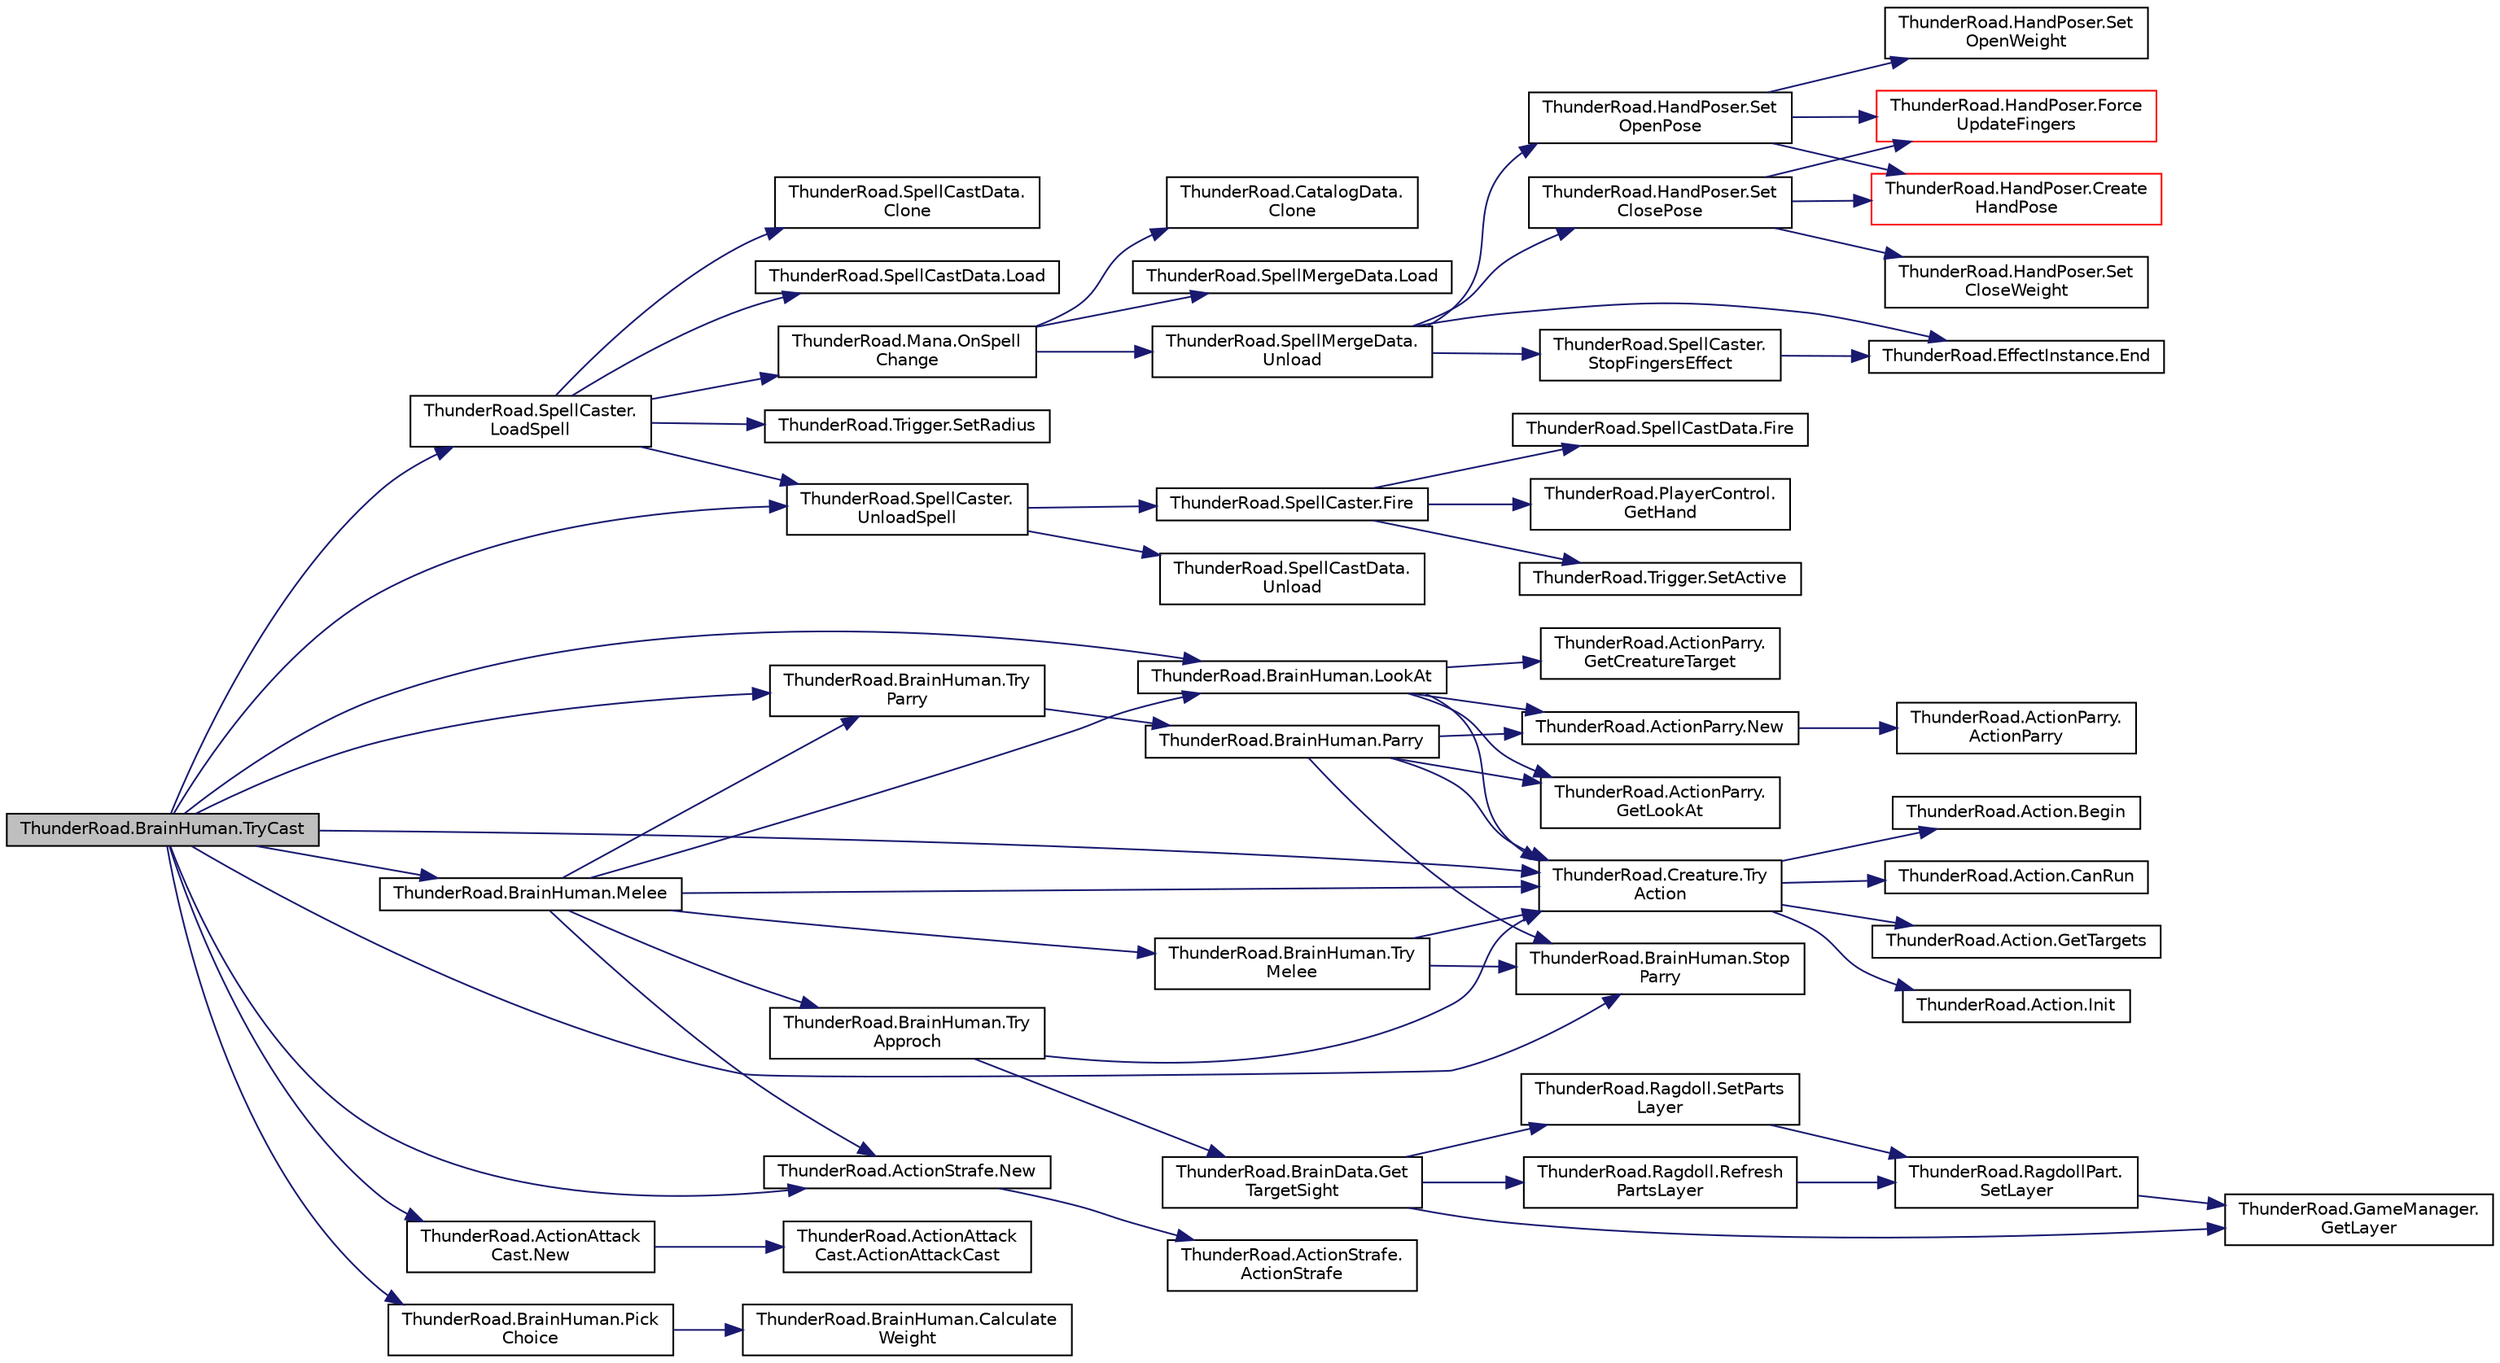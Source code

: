 digraph "ThunderRoad.BrainHuman.TryCast"
{
 // LATEX_PDF_SIZE
  edge [fontname="Helvetica",fontsize="10",labelfontname="Helvetica",labelfontsize="10"];
  node [fontname="Helvetica",fontsize="10",shape=record];
  rankdir="LR";
  Node1 [label="ThunderRoad.BrainHuman.TryCast",height=0.2,width=0.4,color="black", fillcolor="grey75", style="filled", fontcolor="black",tooltip="Tries the cast."];
  Node1 -> Node2 [color="midnightblue",fontsize="10",style="solid",fontname="Helvetica"];
  Node2 [label="ThunderRoad.SpellCaster.\lLoadSpell",height=0.2,width=0.4,color="black", fillcolor="white", style="filled",URL="$class_thunder_road_1_1_spell_caster.html#aacecf507a77f4d5c1d572b3ccd6b9fb0",tooltip="Loads the spell."];
  Node2 -> Node3 [color="midnightblue",fontsize="10",style="solid",fontname="Helvetica"];
  Node3 [label="ThunderRoad.SpellCastData.\lClone",height=0.2,width=0.4,color="black", fillcolor="white", style="filled",URL="$class_thunder_road_1_1_spell_cast_data.html#a62358c69a9e5bac090a65ad69382fcda",tooltip="Clones this instance."];
  Node2 -> Node4 [color="midnightblue",fontsize="10",style="solid",fontname="Helvetica"];
  Node4 [label="ThunderRoad.SpellCastData.Load",height=0.2,width=0.4,color="black", fillcolor="white", style="filled",URL="$class_thunder_road_1_1_spell_cast_data.html#a0af5513cf0b9d6a7ba651aa6bf00dfae",tooltip="Loads the specified spell caster."];
  Node2 -> Node5 [color="midnightblue",fontsize="10",style="solid",fontname="Helvetica"];
  Node5 [label="ThunderRoad.Mana.OnSpell\lChange",height=0.2,width=0.4,color="black", fillcolor="white", style="filled",URL="$class_thunder_road_1_1_mana.html#a777176e4576c7d590f09f3d400301e13",tooltip="Called when [spell change]."];
  Node5 -> Node6 [color="midnightblue",fontsize="10",style="solid",fontname="Helvetica"];
  Node6 [label="ThunderRoad.CatalogData.\lClone",height=0.2,width=0.4,color="black", fillcolor="white", style="filled",URL="$class_thunder_road_1_1_catalog_data.html#a9b572af0d352c7b93fe5754ba2cdb8a4",tooltip="Clones this instance."];
  Node5 -> Node7 [color="midnightblue",fontsize="10",style="solid",fontname="Helvetica"];
  Node7 [label="ThunderRoad.SpellMergeData.Load",height=0.2,width=0.4,color="black", fillcolor="white", style="filled",URL="$class_thunder_road_1_1_spell_merge_data.html#a7ed67f956dfb23e8d66114a73f26d226",tooltip="Loads the specified mana."];
  Node5 -> Node8 [color="midnightblue",fontsize="10",style="solid",fontname="Helvetica"];
  Node8 [label="ThunderRoad.SpellMergeData.\lUnload",height=0.2,width=0.4,color="black", fillcolor="white", style="filled",URL="$class_thunder_road_1_1_spell_merge_data.html#a183c2d0bd182d7a98dab37176e8f90cf",tooltip="Unloads this instance."];
  Node8 -> Node9 [color="midnightblue",fontsize="10",style="solid",fontname="Helvetica"];
  Node9 [label="ThunderRoad.EffectInstance.End",height=0.2,width=0.4,color="black", fillcolor="white", style="filled",URL="$class_thunder_road_1_1_effect_instance.html#a2145ac61404303ad31bfda14880e77e5",tooltip="Ends the specified loop only."];
  Node8 -> Node10 [color="midnightblue",fontsize="10",style="solid",fontname="Helvetica"];
  Node10 [label="ThunderRoad.HandPoser.Set\lClosePose",height=0.2,width=0.4,color="black", fillcolor="white", style="filled",URL="$class_thunder_road_1_1_hand_poser.html#a343c75f2c13c6390f5dcb55278466712",tooltip="Sets the close pose."];
  Node10 -> Node11 [color="midnightblue",fontsize="10",style="solid",fontname="Helvetica"];
  Node11 [label="ThunderRoad.HandPoser.Create\lHandPose",height=0.2,width=0.4,color="red", fillcolor="white", style="filled",URL="$class_thunder_road_1_1_hand_poser.html#a14f49279567da792b5921424a61c58b6",tooltip="Creates the hand pose."];
  Node10 -> Node14 [color="midnightblue",fontsize="10",style="solid",fontname="Helvetica"];
  Node14 [label="ThunderRoad.HandPoser.Force\lUpdateFingers",height=0.2,width=0.4,color="red", fillcolor="white", style="filled",URL="$class_thunder_road_1_1_hand_poser.html#a0c1086136b39823b4fcd770426e12a2b",tooltip="Forces the update fingers."];
  Node10 -> Node21 [color="midnightblue",fontsize="10",style="solid",fontname="Helvetica"];
  Node21 [label="ThunderRoad.HandPoser.Set\lCloseWeight",height=0.2,width=0.4,color="black", fillcolor="white", style="filled",URL="$class_thunder_road_1_1_hand_poser.html#af52a8cf2bc60491f2941a73364ba258a",tooltip="Sets the close weight."];
  Node8 -> Node22 [color="midnightblue",fontsize="10",style="solid",fontname="Helvetica"];
  Node22 [label="ThunderRoad.HandPoser.Set\lOpenPose",height=0.2,width=0.4,color="black", fillcolor="white", style="filled",URL="$class_thunder_road_1_1_hand_poser.html#a3e6c4ca79e2e57ad1824711223f52c99",tooltip="Sets the open pose."];
  Node22 -> Node11 [color="midnightblue",fontsize="10",style="solid",fontname="Helvetica"];
  Node22 -> Node14 [color="midnightblue",fontsize="10",style="solid",fontname="Helvetica"];
  Node22 -> Node23 [color="midnightblue",fontsize="10",style="solid",fontname="Helvetica"];
  Node23 [label="ThunderRoad.HandPoser.Set\lOpenWeight",height=0.2,width=0.4,color="black", fillcolor="white", style="filled",URL="$class_thunder_road_1_1_hand_poser.html#ab8c2d514e77308627ec5af639158dbb8",tooltip="Sets the open weight."];
  Node8 -> Node24 [color="midnightblue",fontsize="10",style="solid",fontname="Helvetica"];
  Node24 [label="ThunderRoad.SpellCaster.\lStopFingersEffect",height=0.2,width=0.4,color="black", fillcolor="white", style="filled",URL="$class_thunder_road_1_1_spell_caster.html#a0a1f7dabe424e87df53845b1987d8d9d",tooltip="Stops the fingers effect."];
  Node24 -> Node9 [color="midnightblue",fontsize="10",style="solid",fontname="Helvetica"];
  Node2 -> Node25 [color="midnightblue",fontsize="10",style="solid",fontname="Helvetica"];
  Node25 [label="ThunderRoad.Trigger.SetRadius",height=0.2,width=0.4,color="black", fillcolor="white", style="filled",URL="$class_thunder_road_1_1_trigger.html#a0b341592322145579ec85ceac384c5b4",tooltip="Sets the radius."];
  Node2 -> Node26 [color="midnightblue",fontsize="10",style="solid",fontname="Helvetica"];
  Node26 [label="ThunderRoad.SpellCaster.\lUnloadSpell",height=0.2,width=0.4,color="black", fillcolor="white", style="filled",URL="$class_thunder_road_1_1_spell_caster.html#acc2dc33e66bdba71b6c052299819fea2",tooltip="Unloads the spell."];
  Node26 -> Node27 [color="midnightblue",fontsize="10",style="solid",fontname="Helvetica"];
  Node27 [label="ThunderRoad.SpellCaster.Fire",height=0.2,width=0.4,color="black", fillcolor="white", style="filled",URL="$class_thunder_road_1_1_spell_caster.html#a3cb2e2bd8ee15abb0aa756d16f92fd69",tooltip="Fires the specified active."];
  Node27 -> Node28 [color="midnightblue",fontsize="10",style="solid",fontname="Helvetica"];
  Node28 [label="ThunderRoad.SpellCastData.Fire",height=0.2,width=0.4,color="black", fillcolor="white", style="filled",URL="$class_thunder_road_1_1_spell_cast_data.html#a09e15ca3c181f347ff714472d905eb98",tooltip="Fires the specified active."];
  Node27 -> Node29 [color="midnightblue",fontsize="10",style="solid",fontname="Helvetica"];
  Node29 [label="ThunderRoad.PlayerControl.\lGetHand",height=0.2,width=0.4,color="black", fillcolor="white", style="filled",URL="$class_thunder_road_1_1_player_control.html#a35f9d9f52e8ffc5ad4a3b3a8a18541b9",tooltip="Gets the hand."];
  Node27 -> Node30 [color="midnightblue",fontsize="10",style="solid",fontname="Helvetica"];
  Node30 [label="ThunderRoad.Trigger.SetActive",height=0.2,width=0.4,color="black", fillcolor="white", style="filled",URL="$class_thunder_road_1_1_trigger.html#acf6a7e82fb1cbb9c1f1e9f2e998b487c",tooltip="Sets the active."];
  Node26 -> Node31 [color="midnightblue",fontsize="10",style="solid",fontname="Helvetica"];
  Node31 [label="ThunderRoad.SpellCastData.\lUnload",height=0.2,width=0.4,color="black", fillcolor="white", style="filled",URL="$class_thunder_road_1_1_spell_cast_data.html#a3c8266217b86697e9e7545c8ab835293",tooltip="Unloads this instance."];
  Node1 -> Node32 [color="midnightblue",fontsize="10",style="solid",fontname="Helvetica"];
  Node32 [label="ThunderRoad.BrainHuman.LookAt",height=0.2,width=0.4,color="black", fillcolor="white", style="filled",URL="$class_thunder_road_1_1_brain_human.html#ace5f6d985e9e6784eb712dce8d5ae5e9",tooltip="Looks at."];
  Node32 -> Node33 [color="midnightblue",fontsize="10",style="solid",fontname="Helvetica"];
  Node33 [label="ThunderRoad.ActionParry.\lGetCreatureTarget",height=0.2,width=0.4,color="black", fillcolor="white", style="filled",URL="$class_thunder_road_1_1_action_parry.html#a139a8352c9aeeaa4b38a4b6e3075bbc6",tooltip="Gets the creature target."];
  Node32 -> Node34 [color="midnightblue",fontsize="10",style="solid",fontname="Helvetica"];
  Node34 [label="ThunderRoad.ActionParry.\lGetLookAt",height=0.2,width=0.4,color="black", fillcolor="white", style="filled",URL="$class_thunder_road_1_1_action_parry.html#a336be1d0d41d44b0af30507e08eb0d02",tooltip="Gets the look at."];
  Node32 -> Node35 [color="midnightblue",fontsize="10",style="solid",fontname="Helvetica"];
  Node35 [label="ThunderRoad.ActionParry.New",height=0.2,width=0.4,color="black", fillcolor="white", style="filled",URL="$class_thunder_road_1_1_action_parry.html#a69cafca7cd30b63676bab83a53c1940d",tooltip="News the specified creature target."];
  Node35 -> Node36 [color="midnightblue",fontsize="10",style="solid",fontname="Helvetica"];
  Node36 [label="ThunderRoad.ActionParry.\lActionParry",height=0.2,width=0.4,color="black", fillcolor="white", style="filled",URL="$class_thunder_road_1_1_action_parry.html#ab3eb68928c2a66101c6fe885959b9ffc",tooltip="Initializes a new instance of the ActionParry class."];
  Node32 -> Node37 [color="midnightblue",fontsize="10",style="solid",fontname="Helvetica"];
  Node37 [label="ThunderRoad.Creature.Try\lAction",height=0.2,width=0.4,color="black", fillcolor="white", style="filled",URL="$class_thunder_road_1_1_creature.html#ab050907b4eded79275fefdf36e696378",tooltip="Tries the action."];
  Node37 -> Node38 [color="midnightblue",fontsize="10",style="solid",fontname="Helvetica"];
  Node38 [label="ThunderRoad.Action.Begin",height=0.2,width=0.4,color="black", fillcolor="white", style="filled",URL="$class_thunder_road_1_1_action.html#a4cd7b5811229176ad31386496eeffc95",tooltip="Begins this instance."];
  Node37 -> Node39 [color="midnightblue",fontsize="10",style="solid",fontname="Helvetica"];
  Node39 [label="ThunderRoad.Action.CanRun",height=0.2,width=0.4,color="black", fillcolor="white", style="filled",URL="$class_thunder_road_1_1_action.html#a0a1bddb357a58971b530aed200b7a50f",tooltip="Determines whether this instance can run."];
  Node37 -> Node40 [color="midnightblue",fontsize="10",style="solid",fontname="Helvetica"];
  Node40 [label="ThunderRoad.Action.GetTargets",height=0.2,width=0.4,color="black", fillcolor="white", style="filled",URL="$class_thunder_road_1_1_action.html#aad311ab9fd6fbd0319fe602a266c800a",tooltip="Gets the targets."];
  Node37 -> Node41 [color="midnightblue",fontsize="10",style="solid",fontname="Helvetica"];
  Node41 [label="ThunderRoad.Action.Init",height=0.2,width=0.4,color="black", fillcolor="white", style="filled",URL="$class_thunder_road_1_1_action.html#a8966f3e62d2704f707c76dd43aa6a030",tooltip="Initializes the specified creature."];
  Node1 -> Node42 [color="midnightblue",fontsize="10",style="solid",fontname="Helvetica"];
  Node42 [label="ThunderRoad.BrainHuman.Melee",height=0.2,width=0.4,color="black", fillcolor="white", style="filled",URL="$class_thunder_road_1_1_brain_human.html#a21b0173e8de7e96b5a9e148bfc67020f",tooltip="Melees this instance."];
  Node42 -> Node32 [color="midnightblue",fontsize="10",style="solid",fontname="Helvetica"];
  Node42 -> Node43 [color="midnightblue",fontsize="10",style="solid",fontname="Helvetica"];
  Node43 [label="ThunderRoad.ActionStrafe.New",height=0.2,width=0.4,color="black", fillcolor="white", style="filled",URL="$class_thunder_road_1_1_action_strafe.html#a72ffd9f21dbd67adc16e64dbf12f5d96",tooltip="News the specified target creature."];
  Node43 -> Node44 [color="midnightblue",fontsize="10",style="solid",fontname="Helvetica"];
  Node44 [label="ThunderRoad.ActionStrafe.\lActionStrafe",height=0.2,width=0.4,color="black", fillcolor="white", style="filled",URL="$class_thunder_road_1_1_action_strafe.html#a7c35c58924799b474bdf22896d52ed96",tooltip="Initializes a new instance of the ActionStrafe class."];
  Node42 -> Node37 [color="midnightblue",fontsize="10",style="solid",fontname="Helvetica"];
  Node42 -> Node45 [color="midnightblue",fontsize="10",style="solid",fontname="Helvetica"];
  Node45 [label="ThunderRoad.BrainHuman.Try\lApproch",height=0.2,width=0.4,color="black", fillcolor="white", style="filled",URL="$class_thunder_road_1_1_brain_human.html#a9cd664ca0e46be44a8e2b934f383f898",tooltip="Tries the approch."];
  Node45 -> Node46 [color="midnightblue",fontsize="10",style="solid",fontname="Helvetica"];
  Node46 [label="ThunderRoad.BrainData.Get\lTargetSight",height=0.2,width=0.4,color="black", fillcolor="white", style="filled",URL="$class_thunder_road_1_1_brain_data.html#aff0b641cc2054de8b69e36e117ba1c94",tooltip="Gets the target sight."];
  Node46 -> Node47 [color="midnightblue",fontsize="10",style="solid",fontname="Helvetica"];
  Node47 [label="ThunderRoad.GameManager.\lGetLayer",height=0.2,width=0.4,color="black", fillcolor="white", style="filled",URL="$class_thunder_road_1_1_game_manager.html#a4b7e3521ff92f30374062207b6e30352",tooltip="Gets the layer."];
  Node46 -> Node48 [color="midnightblue",fontsize="10",style="solid",fontname="Helvetica"];
  Node48 [label="ThunderRoad.Ragdoll.Refresh\lPartsLayer",height=0.2,width=0.4,color="black", fillcolor="white", style="filled",URL="$class_thunder_road_1_1_ragdoll.html#a719a7e98fd6b50c533792238826b5fa8",tooltip="Refreshes the parts layer."];
  Node48 -> Node49 [color="midnightblue",fontsize="10",style="solid",fontname="Helvetica"];
  Node49 [label="ThunderRoad.RagdollPart.\lSetLayer",height=0.2,width=0.4,color="black", fillcolor="white", style="filled",URL="$class_thunder_road_1_1_ragdoll_part.html#af57d495ffe5341a0e37961f833a615fc",tooltip="Sets the layer."];
  Node49 -> Node47 [color="midnightblue",fontsize="10",style="solid",fontname="Helvetica"];
  Node46 -> Node50 [color="midnightblue",fontsize="10",style="solid",fontname="Helvetica"];
  Node50 [label="ThunderRoad.Ragdoll.SetParts\lLayer",height=0.2,width=0.4,color="black", fillcolor="white", style="filled",URL="$class_thunder_road_1_1_ragdoll.html#a1669048ed1acf39705ff1596155f4148",tooltip="Sets the parts layer."];
  Node50 -> Node49 [color="midnightblue",fontsize="10",style="solid",fontname="Helvetica"];
  Node45 -> Node37 [color="midnightblue",fontsize="10",style="solid",fontname="Helvetica"];
  Node42 -> Node51 [color="midnightblue",fontsize="10",style="solid",fontname="Helvetica"];
  Node51 [label="ThunderRoad.BrainHuman.Try\lMelee",height=0.2,width=0.4,color="black", fillcolor="white", style="filled",URL="$class_thunder_road_1_1_brain_human.html#ad1f4d3abce0055224dd3c62f7505b309",tooltip="Tries the melee."];
  Node51 -> Node52 [color="midnightblue",fontsize="10",style="solid",fontname="Helvetica"];
  Node52 [label="ThunderRoad.BrainHuman.Stop\lParry",height=0.2,width=0.4,color="black", fillcolor="white", style="filled",URL="$class_thunder_road_1_1_brain_human.html#a2ef62c29803ba77ed4d27632bed4eb1c",tooltip="Stops the parry."];
  Node51 -> Node37 [color="midnightblue",fontsize="10",style="solid",fontname="Helvetica"];
  Node42 -> Node53 [color="midnightblue",fontsize="10",style="solid",fontname="Helvetica"];
  Node53 [label="ThunderRoad.BrainHuman.Try\lParry",height=0.2,width=0.4,color="black", fillcolor="white", style="filled",URL="$class_thunder_road_1_1_brain_human.html#aed0c51f5db37bb7bd5221d7727672bf5",tooltip="Tries the parry."];
  Node53 -> Node54 [color="midnightblue",fontsize="10",style="solid",fontname="Helvetica"];
  Node54 [label="ThunderRoad.BrainHuman.Parry",height=0.2,width=0.4,color="black", fillcolor="white", style="filled",URL="$class_thunder_road_1_1_brain_human.html#a6d5b014ea440fd0ecba71489eb1c8956",tooltip="Parries the specified active."];
  Node54 -> Node34 [color="midnightblue",fontsize="10",style="solid",fontname="Helvetica"];
  Node54 -> Node35 [color="midnightblue",fontsize="10",style="solid",fontname="Helvetica"];
  Node54 -> Node52 [color="midnightblue",fontsize="10",style="solid",fontname="Helvetica"];
  Node54 -> Node37 [color="midnightblue",fontsize="10",style="solid",fontname="Helvetica"];
  Node1 -> Node55 [color="midnightblue",fontsize="10",style="solid",fontname="Helvetica"];
  Node55 [label="ThunderRoad.ActionAttack\lCast.New",height=0.2,width=0.4,color="black", fillcolor="white", style="filled",URL="$class_thunder_road_1_1_action_attack_cast.html#a0874f187b601328d16b2045ad4c8d3b9",tooltip="News the specified cast left."];
  Node55 -> Node56 [color="midnightblue",fontsize="10",style="solid",fontname="Helvetica"];
  Node56 [label="ThunderRoad.ActionAttack\lCast.ActionAttackCast",height=0.2,width=0.4,color="black", fillcolor="white", style="filled",URL="$class_thunder_road_1_1_action_attack_cast.html#afb03bdc4d26c00c8468fe494e9b7da25",tooltip="Initializes a new instance of the ActionAttackCast class."];
  Node1 -> Node43 [color="midnightblue",fontsize="10",style="solid",fontname="Helvetica"];
  Node1 -> Node57 [color="midnightblue",fontsize="10",style="solid",fontname="Helvetica"];
  Node57 [label="ThunderRoad.BrainHuman.Pick\lChoice",height=0.2,width=0.4,color="black", fillcolor="white", style="filled",URL="$class_thunder_road_1_1_brain_human.html#a42f2d883ca88e8b35a4ed56b71b34930",tooltip="Picks the choice."];
  Node57 -> Node58 [color="midnightblue",fontsize="10",style="solid",fontname="Helvetica"];
  Node58 [label="ThunderRoad.BrainHuman.Calculate\lWeight",height=0.2,width=0.4,color="black", fillcolor="white", style="filled",URL="$class_thunder_road_1_1_brain_human.html#a47bdb2aa6b4e69c4921cb90db3824a23",tooltip="Calculates the weight."];
  Node1 -> Node52 [color="midnightblue",fontsize="10",style="solid",fontname="Helvetica"];
  Node1 -> Node37 [color="midnightblue",fontsize="10",style="solid",fontname="Helvetica"];
  Node1 -> Node53 [color="midnightblue",fontsize="10",style="solid",fontname="Helvetica"];
  Node1 -> Node26 [color="midnightblue",fontsize="10",style="solid",fontname="Helvetica"];
}
